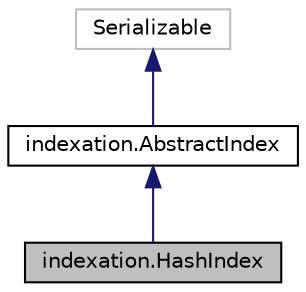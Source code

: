digraph "indexation.HashIndex"
{
  edge [fontname="Helvetica",fontsize="10",labelfontname="Helvetica",labelfontsize="10"];
  node [fontname="Helvetica",fontsize="10",shape=record];
  Node3 [label="indexation.HashIndex",height=0.2,width=0.4,color="black", fillcolor="grey75", style="filled", fontcolor="black"];
  Node4 -> Node3 [dir="back",color="midnightblue",fontsize="10",style="solid"];
  Node4 [label="indexation.AbstractIndex",height=0.2,width=0.4,color="black", fillcolor="white", style="filled",URL="$classindexation_1_1AbstractIndex.html"];
  Node5 -> Node4 [dir="back",color="midnightblue",fontsize="10",style="solid"];
  Node5 [label="Serializable",height=0.2,width=0.4,color="grey75", fillcolor="white", style="filled"];
}
